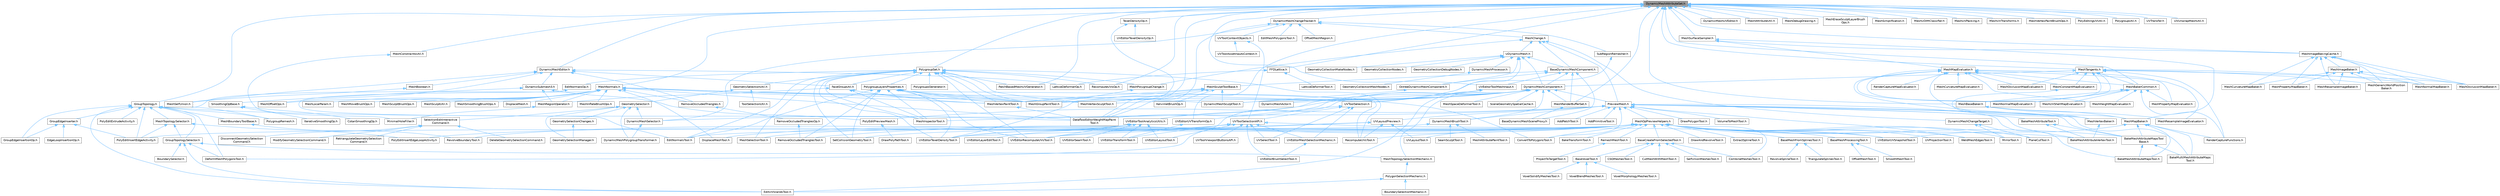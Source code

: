 digraph "DynamicMeshAttributeSet.h"
{
 // INTERACTIVE_SVG=YES
 // LATEX_PDF_SIZE
  bgcolor="transparent";
  edge [fontname=Helvetica,fontsize=10,labelfontname=Helvetica,labelfontsize=10];
  node [fontname=Helvetica,fontsize=10,shape=box,height=0.2,width=0.4];
  Node1 [id="Node000001",label="DynamicMeshAttributeSet.h",height=0.2,width=0.4,color="gray40", fillcolor="grey60", style="filled", fontcolor="black",tooltip=" "];
  Node1 -> Node2 [id="edge1_Node000001_Node000002",dir="back",color="steelblue1",style="solid",tooltip=" "];
  Node2 [id="Node000002",label="DataflowEditorWeightMapPaint\lTool.h",height=0.2,width=0.4,color="grey40", fillcolor="white", style="filled",URL="$db/d46/DataflowEditorWeightMapPaintTool_8h.html",tooltip=" "];
  Node1 -> Node3 [id="edge2_Node000001_Node000003",dir="back",color="steelblue1",style="solid",tooltip=" "];
  Node3 [id="Node000003",label="DynamicMeshChangeTracker.h",height=0.2,width=0.4,color="grey40", fillcolor="white", style="filled",URL="$dd/df0/DynamicMeshChangeTracker_8h.html",tooltip=" "];
  Node3 -> Node2 [id="edge3_Node000003_Node000002",dir="back",color="steelblue1",style="solid",tooltip=" "];
  Node3 -> Node4 [id="edge4_Node000003_Node000004",dir="back",color="steelblue1",style="solid",tooltip=" "];
  Node4 [id="Node000004",label="DynamicMeshSelector.h",height=0.2,width=0.4,color="grey40", fillcolor="white", style="filled",URL="$dc/d01/DynamicMeshSelector_8h.html",tooltip=" "];
  Node4 -> Node5 [id="edge5_Node000004_Node000005",dir="back",color="steelblue1",style="solid",tooltip=" "];
  Node5 [id="Node000005",label="DynamicMeshPolygroupTransformer.h",height=0.2,width=0.4,color="grey40", fillcolor="white", style="filled",URL="$dc/db2/DynamicMeshPolygroupTransformer_8h.html",tooltip=" "];
  Node3 -> Node6 [id="edge6_Node000003_Node000006",dir="back",color="steelblue1",style="solid",tooltip=" "];
  Node6 [id="Node000006",label="EditMeshPolygonsTool.h",height=0.2,width=0.4,color="grey40", fillcolor="white", style="filled",URL="$d5/d72/EditMeshPolygonsTool_8h.html",tooltip=" "];
  Node3 -> Node7 [id="edge7_Node000003_Node000007",dir="back",color="steelblue1",style="solid",tooltip=" "];
  Node7 [id="Node000007",label="MeshChange.h",height=0.2,width=0.4,color="grey40", fillcolor="white", style="filled",URL="$de/d27/MeshChange_8h.html",tooltip=" "];
  Node7 -> Node8 [id="edge8_Node000007_Node000008",dir="back",color="steelblue1",style="solid",tooltip=" "];
  Node8 [id="Node000008",label="BaseDynamicMeshComponent.h",height=0.2,width=0.4,color="grey40", fillcolor="white", style="filled",URL="$d3/df4/BaseDynamicMeshComponent_8h.html",tooltip=" "];
  Node8 -> Node9 [id="edge9_Node000008_Node000009",dir="back",color="steelblue1",style="solid",tooltip=" "];
  Node9 [id="Node000009",label="BaseDynamicMeshSceneProxy.h",height=0.2,width=0.4,color="grey40", fillcolor="white", style="filled",URL="$d2/dee/BaseDynamicMeshSceneProxy_8h.html",tooltip=" "];
  Node8 -> Node10 [id="edge10_Node000008_Node000010",dir="back",color="steelblue1",style="solid",tooltip=" "];
  Node10 [id="Node000010",label="DynamicMeshComponent.h",height=0.2,width=0.4,color="grey40", fillcolor="white", style="filled",URL="$d8/d66/DynamicMeshComponent_8h.html",tooltip=" "];
  Node10 -> Node2 [id="edge11_Node000010_Node000002",dir="back",color="steelblue1",style="solid",tooltip=" "];
  Node10 -> Node11 [id="edge12_Node000010_Node000011",dir="back",color="steelblue1",style="solid",tooltip=" "];
  Node11 [id="Node000011",label="DeformMeshPolygonsTool.h",height=0.2,width=0.4,color="grey40", fillcolor="white", style="filled",URL="$db/d72/DeformMeshPolygonsTool_8h.html",tooltip=" "];
  Node10 -> Node12 [id="edge13_Node000010_Node000012",dir="back",color="steelblue1",style="solid",tooltip=" "];
  Node12 [id="Node000012",label="DynamicMeshActor.h",height=0.2,width=0.4,color="grey40", fillcolor="white", style="filled",URL="$d1/d71/DynamicMeshActor_8h.html",tooltip=" "];
  Node10 -> Node13 [id="edge14_Node000010_Node000013",dir="back",color="steelblue1",style="solid",tooltip=" "];
  Node13 [id="Node000013",label="DynamicMeshBrushTool.h",height=0.2,width=0.4,color="grey40", fillcolor="white", style="filled",URL="$da/d04/DynamicMeshBrushTool_8h.html",tooltip=" "];
  Node13 -> Node14 [id="edge15_Node000013_Node000014",dir="back",color="steelblue1",style="solid",tooltip=" "];
  Node14 [id="Node000014",label="MeshAttributePaintTool.h",height=0.2,width=0.4,color="grey40", fillcolor="white", style="filled",URL="$d3/d29/MeshAttributePaintTool_8h.html",tooltip=" "];
  Node13 -> Node15 [id="edge16_Node000013_Node000015",dir="back",color="steelblue1",style="solid",tooltip=" "];
  Node15 [id="Node000015",label="MeshSelectionTool.h",height=0.2,width=0.4,color="grey40", fillcolor="white", style="filled",URL="$d8/d80/MeshSelectionTool_8h.html",tooltip=" "];
  Node13 -> Node16 [id="edge17_Node000013_Node000016",dir="back",color="steelblue1",style="solid",tooltip=" "];
  Node16 [id="Node000016",label="SeamSculptTool.h",height=0.2,width=0.4,color="grey40", fillcolor="white", style="filled",URL="$d1/d31/SeamSculptTool_8h.html",tooltip=" "];
  Node10 -> Node4 [id="edge18_Node000010_Node000004",dir="back",color="steelblue1",style="solid",tooltip=" "];
  Node10 -> Node17 [id="edge19_Node000010_Node000017",dir="back",color="steelblue1",style="solid",tooltip=" "];
  Node17 [id="Node000017",label="EditUVIslandsTool.h",height=0.2,width=0.4,color="grey40", fillcolor="white", style="filled",URL="$d0/de4/EditUVIslandsTool_8h.html",tooltip=" "];
  Node10 -> Node18 [id="edge20_Node000010_Node000018",dir="back",color="steelblue1",style="solid",tooltip=" "];
  Node18 [id="Node000018",label="MeshGroupPaintTool.h",height=0.2,width=0.4,color="grey40", fillcolor="white", style="filled",URL="$dd/d04/MeshGroupPaintTool_8h.html",tooltip=" "];
  Node10 -> Node19 [id="edge21_Node000010_Node000019",dir="back",color="steelblue1",style="solid",tooltip=" "];
  Node19 [id="Node000019",label="MeshRenderBufferSet.h",height=0.2,width=0.4,color="grey40", fillcolor="white", style="filled",URL="$de/dc2/MeshRenderBufferSet_8h.html",tooltip=" "];
  Node19 -> Node9 [id="edge22_Node000019_Node000009",dir="back",color="steelblue1",style="solid",tooltip=" "];
  Node10 -> Node20 [id="edge23_Node000010_Node000020",dir="back",color="steelblue1",style="solid",tooltip=" "];
  Node20 [id="Node000020",label="MeshSpaceDeformerTool.h",height=0.2,width=0.4,color="grey40", fillcolor="white", style="filled",URL="$d7/dc8/MeshSpaceDeformerTool_8h.html",tooltip=" "];
  Node10 -> Node21 [id="edge24_Node000010_Node000021",dir="back",color="steelblue1",style="solid",tooltip=" "];
  Node21 [id="Node000021",label="MeshTopologySelectionMechanic.h",height=0.2,width=0.4,color="grey40", fillcolor="white", style="filled",URL="$d5/d15/MeshTopologySelectionMechanic_8h.html",tooltip=" "];
  Node21 -> Node22 [id="edge25_Node000021_Node000022",dir="back",color="steelblue1",style="solid",tooltip=" "];
  Node22 [id="Node000022",label="PolygonSelectionMechanic.h",height=0.2,width=0.4,color="grey40", fillcolor="white", style="filled",URL="$da/dff/PolygonSelectionMechanic_8h.html",tooltip=" "];
  Node22 -> Node23 [id="edge26_Node000022_Node000023",dir="back",color="steelblue1",style="solid",tooltip=" "];
  Node23 [id="Node000023",label="BoundarySelectionMechanic.h",height=0.2,width=0.4,color="grey40", fillcolor="white", style="filled",URL="$d8/dd6/BoundarySelectionMechanic_8h.html",tooltip=" "];
  Node22 -> Node17 [id="edge27_Node000022_Node000017",dir="back",color="steelblue1",style="solid",tooltip=" "];
  Node10 -> Node24 [id="edge28_Node000010_Node000024",dir="back",color="steelblue1",style="solid",tooltip=" "];
  Node24 [id="Node000024",label="MeshVertexPaintTool.h",height=0.2,width=0.4,color="grey40", fillcolor="white", style="filled",URL="$db/d74/MeshVertexPaintTool_8h.html",tooltip=" "];
  Node24 -> Node2 [id="edge29_Node000024_Node000002",dir="back",color="steelblue1",style="solid",tooltip=" "];
  Node10 -> Node25 [id="edge30_Node000010_Node000025",dir="back",color="steelblue1",style="solid",tooltip=" "];
  Node25 [id="Node000025",label="MeshVertexSculptTool.h",height=0.2,width=0.4,color="grey40", fillcolor="white", style="filled",URL="$dc/da6/MeshVertexSculptTool_8h.html",tooltip=" "];
  Node10 -> Node26 [id="edge31_Node000010_Node000026",dir="back",color="steelblue1",style="solid",tooltip=" "];
  Node26 [id="Node000026",label="PreviewMesh.h",height=0.2,width=0.4,color="grey40", fillcolor="white", style="filled",URL="$d6/d30/PreviewMesh_8h.html",tooltip=" "];
  Node26 -> Node27 [id="edge32_Node000026_Node000027",dir="back",color="steelblue1",style="solid",tooltip=" "];
  Node27 [id="Node000027",label="AddPatchTool.h",height=0.2,width=0.4,color="grey40", fillcolor="white", style="filled",URL="$d5/deb/AddPatchTool_8h.html",tooltip=" "];
  Node26 -> Node28 [id="edge33_Node000026_Node000028",dir="back",color="steelblue1",style="solid",tooltip=" "];
  Node28 [id="Node000028",label="AddPrimitiveTool.h",height=0.2,width=0.4,color="grey40", fillcolor="white", style="filled",URL="$d5/dbf/AddPrimitiveTool_8h.html",tooltip=" "];
  Node26 -> Node29 [id="edge34_Node000026_Node000029",dir="back",color="steelblue1",style="solid",tooltip=" "];
  Node29 [id="Node000029",label="BakeMeshAttributeMapsTool.h",height=0.2,width=0.4,color="grey40", fillcolor="white", style="filled",URL="$d8/d14/BakeMeshAttributeMapsTool_8h.html",tooltip=" "];
  Node26 -> Node30 [id="edge35_Node000026_Node000030",dir="back",color="steelblue1",style="solid",tooltip=" "];
  Node30 [id="Node000030",label="BakeMeshAttributeMapsTool\lBase.h",height=0.2,width=0.4,color="grey40", fillcolor="white", style="filled",URL="$dc/d68/BakeMeshAttributeMapsToolBase_8h.html",tooltip=" "];
  Node30 -> Node29 [id="edge36_Node000030_Node000029",dir="back",color="steelblue1",style="solid",tooltip=" "];
  Node30 -> Node31 [id="edge37_Node000030_Node000031",dir="back",color="steelblue1",style="solid",tooltip=" "];
  Node31 [id="Node000031",label="BakeMultiMeshAttributeMaps\lTool.h",height=0.2,width=0.4,color="grey40", fillcolor="white", style="filled",URL="$d7/d65/BakeMultiMeshAttributeMapsTool_8h.html",tooltip=" "];
  Node26 -> Node32 [id="edge38_Node000026_Node000032",dir="back",color="steelblue1",style="solid",tooltip=" "];
  Node32 [id="Node000032",label="BakeMeshAttributeTool.h",height=0.2,width=0.4,color="grey40", fillcolor="white", style="filled",URL="$d0/d82/BakeMeshAttributeTool_8h.html",tooltip=" "];
  Node32 -> Node30 [id="edge39_Node000032_Node000030",dir="back",color="steelblue1",style="solid",tooltip=" "];
  Node32 -> Node33 [id="edge40_Node000032_Node000033",dir="back",color="steelblue1",style="solid",tooltip=" "];
  Node33 [id="Node000033",label="BakeMeshAttributeVertexTool.h",height=0.2,width=0.4,color="grey40", fillcolor="white", style="filled",URL="$d6/d76/BakeMeshAttributeVertexTool_8h.html",tooltip=" "];
  Node26 -> Node33 [id="edge41_Node000026_Node000033",dir="back",color="steelblue1",style="solid",tooltip=" "];
  Node26 -> Node31 [id="edge42_Node000026_Node000031",dir="back",color="steelblue1",style="solid",tooltip=" "];
  Node26 -> Node34 [id="edge43_Node000026_Node000034",dir="back",color="steelblue1",style="solid",tooltip=" "];
  Node34 [id="Node000034",label="ConvertToPolygonsTool.h",height=0.2,width=0.4,color="grey40", fillcolor="white", style="filled",URL="$d7/d5a/ConvertToPolygonsTool_8h.html",tooltip=" "];
  Node26 -> Node35 [id="edge44_Node000026_Node000035",dir="back",color="steelblue1",style="solid",tooltip=" "];
  Node35 [id="Node000035",label="DrawPolygonTool.h",height=0.2,width=0.4,color="grey40", fillcolor="white", style="filled",URL="$d0/d15/DrawPolygonTool_8h.html",tooltip=" "];
  Node26 -> Node13 [id="edge45_Node000026_Node000013",dir="back",color="steelblue1",style="solid",tooltip=" "];
  Node26 -> Node36 [id="edge46_Node000026_Node000036",dir="back",color="steelblue1",style="solid",tooltip=" "];
  Node36 [id="Node000036",label="MeshInspectorTool.h",height=0.2,width=0.4,color="grey40", fillcolor="white", style="filled",URL="$de/da1/MeshInspectorTool_8h.html",tooltip=" "];
  Node26 -> Node37 [id="edge47_Node000026_Node000037",dir="back",color="steelblue1",style="solid",tooltip=" "];
  Node37 [id="Node000037",label="MeshOpPreviewHelpers.h",height=0.2,width=0.4,color="grey40", fillcolor="white", style="filled",URL="$de/d33/MeshOpPreviewHelpers_8h.html",tooltip=" "];
  Node37 -> Node30 [id="edge48_Node000037_Node000030",dir="back",color="steelblue1",style="solid",tooltip=" "];
  Node37 -> Node33 [id="edge49_Node000037_Node000033",dir="back",color="steelblue1",style="solid",tooltip=" "];
  Node37 -> Node38 [id="edge50_Node000037_Node000038",dir="back",color="steelblue1",style="solid",tooltip=" "];
  Node38 [id="Node000038",label="BakeTransformTool.h",height=0.2,width=0.4,color="grey40", fillcolor="white", style="filled",URL="$dc/d39/BakeTransformTool_8h.html",tooltip=" "];
  Node37 -> Node39 [id="edge51_Node000037_Node000039",dir="back",color="steelblue1",style="solid",tooltip=" "];
  Node39 [id="Node000039",label="BaseCreateFromSelectedTool.h",height=0.2,width=0.4,color="grey40", fillcolor="white", style="filled",URL="$de/dc7/BaseCreateFromSelectedTool_8h.html",tooltip=" "];
  Node39 -> Node40 [id="edge52_Node000039_Node000040",dir="back",color="steelblue1",style="solid",tooltip=" "];
  Node40 [id="Node000040",label="BaseVoxelTool.h",height=0.2,width=0.4,color="grey40", fillcolor="white", style="filled",URL="$db/d63/BaseVoxelTool_8h.html",tooltip=" "];
  Node40 -> Node41 [id="edge53_Node000040_Node000041",dir="back",color="steelblue1",style="solid",tooltip=" "];
  Node41 [id="Node000041",label="VoxelBlendMeshesTool.h",height=0.2,width=0.4,color="grey40", fillcolor="white", style="filled",URL="$da/d0e/VoxelBlendMeshesTool_8h.html",tooltip=" "];
  Node40 -> Node42 [id="edge54_Node000040_Node000042",dir="back",color="steelblue1",style="solid",tooltip=" "];
  Node42 [id="Node000042",label="VoxelMorphologyMeshesTool.h",height=0.2,width=0.4,color="grey40", fillcolor="white", style="filled",URL="$dc/d30/VoxelMorphologyMeshesTool_8h.html",tooltip=" "];
  Node40 -> Node43 [id="edge55_Node000040_Node000043",dir="back",color="steelblue1",style="solid",tooltip=" "];
  Node43 [id="Node000043",label="VoxelSolidifyMeshesTool.h",height=0.2,width=0.4,color="grey40", fillcolor="white", style="filled",URL="$de/da2/VoxelSolidifyMeshesTool_8h.html",tooltip=" "];
  Node39 -> Node44 [id="edge56_Node000039_Node000044",dir="back",color="steelblue1",style="solid",tooltip=" "];
  Node44 [id="Node000044",label="CSGMeshesTool.h",height=0.2,width=0.4,color="grey40", fillcolor="white", style="filled",URL="$db/dd1/CSGMeshesTool_8h.html",tooltip=" "];
  Node39 -> Node45 [id="edge57_Node000039_Node000045",dir="back",color="steelblue1",style="solid",tooltip=" "];
  Node45 [id="Node000045",label="CombineMeshesTool.h",height=0.2,width=0.4,color="grey40", fillcolor="white", style="filled",URL="$dd/da3/CombineMeshesTool_8h.html",tooltip=" "];
  Node39 -> Node46 [id="edge58_Node000039_Node000046",dir="back",color="steelblue1",style="solid",tooltip=" "];
  Node46 [id="Node000046",label="CutMeshWithMeshTool.h",height=0.2,width=0.4,color="grey40", fillcolor="white", style="filled",URL="$d2/d2c/CutMeshWithMeshTool_8h.html",tooltip=" "];
  Node39 -> Node47 [id="edge59_Node000039_Node000047",dir="back",color="steelblue1",style="solid",tooltip=" "];
  Node47 [id="Node000047",label="SelfUnionMeshesTool.h",height=0.2,width=0.4,color="grey40", fillcolor="white", style="filled",URL="$dc/dad/SelfUnionMeshesTool_8h.html",tooltip=" "];
  Node37 -> Node48 [id="edge60_Node000037_Node000048",dir="back",color="steelblue1",style="solid",tooltip=" "];
  Node48 [id="Node000048",label="BaseMeshFromSplinesTool.h",height=0.2,width=0.4,color="grey40", fillcolor="white", style="filled",URL="$da/d31/BaseMeshFromSplinesTool_8h.html",tooltip=" "];
  Node48 -> Node49 [id="edge61_Node000048_Node000049",dir="back",color="steelblue1",style="solid",tooltip=" "];
  Node49 [id="Node000049",label="RevolveSplineTool.h",height=0.2,width=0.4,color="grey40", fillcolor="white", style="filled",URL="$d3/d36/RevolveSplineTool_8h.html",tooltip=" "];
  Node48 -> Node50 [id="edge62_Node000048_Node000050",dir="back",color="steelblue1",style="solid",tooltip=" "];
  Node50 [id="Node000050",label="TriangulateSplinesTool.h",height=0.2,width=0.4,color="grey40", fillcolor="white", style="filled",URL="$d9/de6/TriangulateSplinesTool_8h.html",tooltip=" "];
  Node37 -> Node51 [id="edge63_Node000037_Node000051",dir="back",color="steelblue1",style="solid",tooltip=" "];
  Node51 [id="Node000051",label="BaseMeshProcessingTool.h",height=0.2,width=0.4,color="grey40", fillcolor="white", style="filled",URL="$d4/d77/BaseMeshProcessingTool_8h.html",tooltip=" "];
  Node51 -> Node52 [id="edge64_Node000051_Node000052",dir="back",color="steelblue1",style="solid",tooltip=" "];
  Node52 [id="Node000052",label="OffsetMeshTool.h",height=0.2,width=0.4,color="grey40", fillcolor="white", style="filled",URL="$da/d01/OffsetMeshTool_8h.html",tooltip=" "];
  Node51 -> Node53 [id="edge65_Node000051_Node000053",dir="back",color="steelblue1",style="solid",tooltip=" "];
  Node53 [id="Node000053",label="SmoothMeshTool.h",height=0.2,width=0.4,color="grey40", fillcolor="white", style="filled",URL="$da/da9/SmoothMeshTool_8h.html",tooltip=" "];
  Node37 -> Node45 [id="edge66_Node000037_Node000045",dir="back",color="steelblue1",style="solid",tooltip=" "];
  Node37 -> Node34 [id="edge67_Node000037_Node000034",dir="back",color="steelblue1",style="solid",tooltip=" "];
  Node37 -> Node54 [id="edge68_Node000037_Node000054",dir="back",color="steelblue1",style="solid",tooltip=" "];
  Node54 [id="Node000054",label="DisplaceMeshTool.h",height=0.2,width=0.4,color="grey40", fillcolor="white", style="filled",URL="$da/d28/DisplaceMeshTool_8h.html",tooltip=" "];
  Node37 -> Node55 [id="edge69_Node000037_Node000055",dir="back",color="steelblue1",style="solid",tooltip=" "];
  Node55 [id="Node000055",label="DrawAndRevolveTool.h",height=0.2,width=0.4,color="grey40", fillcolor="white", style="filled",URL="$d8/d06/DrawAndRevolveTool_8h.html",tooltip=" "];
  Node37 -> Node56 [id="edge70_Node000037_Node000056",dir="back",color="steelblue1",style="solid",tooltip=" "];
  Node56 [id="Node000056",label="EditNormalsTool.h",height=0.2,width=0.4,color="grey40", fillcolor="white", style="filled",URL="$de/d53/EditNormalsTool_8h.html",tooltip=" "];
  Node37 -> Node57 [id="edge71_Node000037_Node000057",dir="back",color="steelblue1",style="solid",tooltip=" "];
  Node57 [id="Node000057",label="ExtractSplineTool.h",height=0.2,width=0.4,color="grey40", fillcolor="white", style="filled",URL="$d3/d4d/ExtractSplineTool_8h.html",tooltip=" "];
  Node37 -> Node58 [id="edge72_Node000037_Node000058",dir="back",color="steelblue1",style="solid",tooltip=" "];
  Node58 [id="Node000058",label="MirrorTool.h",height=0.2,width=0.4,color="grey40", fillcolor="white", style="filled",URL="$d3/dc9/MirrorTool_8h.html",tooltip=" "];
  Node37 -> Node59 [id="edge73_Node000037_Node000059",dir="back",color="steelblue1",style="solid",tooltip=" "];
  Node59 [id="Node000059",label="PlaneCutTool.h",height=0.2,width=0.4,color="grey40", fillcolor="white", style="filled",URL="$dd/def/PlaneCutTool_8h.html",tooltip=" "];
  Node37 -> Node60 [id="edge74_Node000037_Node000060",dir="back",color="steelblue1",style="solid",tooltip=" "];
  Node60 [id="Node000060",label="PolyEditInsertEdgeActivity.h",height=0.2,width=0.4,color="grey40", fillcolor="white", style="filled",URL="$d1/d26/PolyEditInsertEdgeActivity_8h.html",tooltip=" "];
  Node37 -> Node61 [id="edge75_Node000037_Node000061",dir="back",color="steelblue1",style="solid",tooltip=" "];
  Node61 [id="Node000061",label="PolyEditInsertEdgeLoopActivity.h",height=0.2,width=0.4,color="grey40", fillcolor="white", style="filled",URL="$d5/d37/PolyEditInsertEdgeLoopActivity_8h.html",tooltip=" "];
  Node37 -> Node62 [id="edge76_Node000037_Node000062",dir="back",color="steelblue1",style="solid",tooltip=" "];
  Node62 [id="Node000062",label="RecomputeUVsTool.h",height=0.2,width=0.4,color="grey40", fillcolor="white", style="filled",URL="$d0/d92/RecomputeUVsTool_8h.html",tooltip=" "];
  Node37 -> Node63 [id="edge77_Node000037_Node000063",dir="back",color="steelblue1",style="solid",tooltip=" "];
  Node63 [id="Node000063",label="RemeshMeshTool.h",height=0.2,width=0.4,color="grey40", fillcolor="white", style="filled",URL="$dc/dd6/RemeshMeshTool_8h.html",tooltip=" "];
  Node63 -> Node64 [id="edge78_Node000063_Node000064",dir="back",color="steelblue1",style="solid",tooltip=" "];
  Node64 [id="Node000064",label="ProjectToTargetTool.h",height=0.2,width=0.4,color="grey40", fillcolor="white", style="filled",URL="$d3/daa/ProjectToTargetTool_8h.html",tooltip=" "];
  Node37 -> Node65 [id="edge79_Node000037_Node000065",dir="back",color="steelblue1",style="solid",tooltip=" "];
  Node65 [id="Node000065",label="RemoveOccludedTrianglesTool.h",height=0.2,width=0.4,color="grey40", fillcolor="white", style="filled",URL="$d9/da1/RemoveOccludedTrianglesTool_8h.html",tooltip=" "];
  Node37 -> Node66 [id="edge80_Node000037_Node000066",dir="back",color="steelblue1",style="solid",tooltip=" "];
  Node66 [id="Node000066",label="RevolveBoundaryTool.h",height=0.2,width=0.4,color="grey40", fillcolor="white", style="filled",URL="$da/dce/RevolveBoundaryTool_8h.html",tooltip=" "];
  Node37 -> Node67 [id="edge81_Node000037_Node000067",dir="back",color="steelblue1",style="solid",tooltip=" "];
  Node67 [id="Node000067",label="SetCollisionGeometryTool.h",height=0.2,width=0.4,color="grey40", fillcolor="white", style="filled",URL="$d0/de6/SetCollisionGeometryTool_8h.html",tooltip=" "];
  Node37 -> Node68 [id="edge82_Node000037_Node000068",dir="back",color="steelblue1",style="solid",tooltip=" "];
  Node68 [id="Node000068",label="UVEditorUVSnapshotTool.h",height=0.2,width=0.4,color="grey40", fillcolor="white", style="filled",URL="$d4/dd6/UVEditorUVSnapshotTool_8h.html",tooltip=" "];
  Node37 -> Node69 [id="edge83_Node000037_Node000069",dir="back",color="steelblue1",style="solid",tooltip=" "];
  Node69 [id="Node000069",label="UVLayoutTool.h",height=0.2,width=0.4,color="grey40", fillcolor="white", style="filled",URL="$d6/d89/UVLayoutTool_8h.html",tooltip=" "];
  Node37 -> Node70 [id="edge84_Node000037_Node000070",dir="back",color="steelblue1",style="solid",tooltip=" "];
  Node70 [id="Node000070",label="UVProjectionTool.h",height=0.2,width=0.4,color="grey40", fillcolor="white", style="filled",URL="$d5/d4f/UVProjectionTool_8h.html",tooltip=" "];
  Node37 -> Node71 [id="edge85_Node000037_Node000071",dir="back",color="steelblue1",style="solid",tooltip=" "];
  Node71 [id="Node000071",label="WeldMeshEdgesTool.h",height=0.2,width=0.4,color="grey40", fillcolor="white", style="filled",URL="$d5/d6e/WeldMeshEdgesTool_8h.html",tooltip=" "];
  Node26 -> Node72 [id="edge86_Node000026_Node000072",dir="back",color="steelblue1",style="solid",tooltip=" "];
  Node72 [id="Node000072",label="PolyEditPreviewMesh.h",height=0.2,width=0.4,color="grey40", fillcolor="white", style="filled",URL="$d2/de8/PolyEditPreviewMesh_8h.html",tooltip=" "];
  Node72 -> Node73 [id="edge87_Node000072_Node000073",dir="back",color="steelblue1",style="solid",tooltip=" "];
  Node73 [id="Node000073",label="DrawPolyPathTool.h",height=0.2,width=0.4,color="grey40", fillcolor="white", style="filled",URL="$dc/d3e/DrawPolyPathTool_8h.html",tooltip=" "];
  Node26 -> Node74 [id="edge88_Node000026_Node000074",dir="back",color="steelblue1",style="solid",tooltip=" "];
  Node74 [id="Node000074",label="UVLayoutPreview.h",height=0.2,width=0.4,color="grey40", fillcolor="white", style="filled",URL="$dd/d16/UVLayoutPreview_8h.html",tooltip=" "];
  Node74 -> Node62 [id="edge89_Node000074_Node000062",dir="back",color="steelblue1",style="solid",tooltip=" "];
  Node74 -> Node75 [id="edge90_Node000074_Node000075",dir="back",color="steelblue1",style="solid",tooltip=" "];
  Node75 [id="Node000075",label="UVEditorRecomputeUVsTool.h",height=0.2,width=0.4,color="grey40", fillcolor="white", style="filled",URL="$d2/db8/UVEditorRecomputeUVsTool_8h.html",tooltip=" "];
  Node74 -> Node76 [id="edge91_Node000074_Node000076",dir="back",color="steelblue1",style="solid",tooltip=" "];
  Node76 [id="Node000076",label="UVEditorTexelDensityTool.h",height=0.2,width=0.4,color="grey40", fillcolor="white", style="filled",URL="$d0/d8b/UVEditorTexelDensityTool_8h.html",tooltip=" "];
  Node74 -> Node69 [id="edge92_Node000074_Node000069",dir="back",color="steelblue1",style="solid",tooltip=" "];
  Node26 -> Node77 [id="edge93_Node000026_Node000077",dir="back",color="steelblue1",style="solid",tooltip=" "];
  Node77 [id="Node000077",label="VolumeToMeshTool.h",height=0.2,width=0.4,color="grey40", fillcolor="white", style="filled",URL="$de/d64/VolumeToMeshTool_8h.html",tooltip=" "];
  Node26 -> Node71 [id="edge94_Node000026_Node000071",dir="back",color="steelblue1",style="solid",tooltip=" "];
  Node10 -> Node78 [id="edge95_Node000010_Node000078",dir="back",color="steelblue1",style="solid",tooltip=" "];
  Node78 [id="Node000078",label="SceneGeometrySpatialCache.h",height=0.2,width=0.4,color="grey40", fillcolor="white", style="filled",URL="$d6/d6f/SceneGeometrySpatialCache_8h.html",tooltip=" "];
  Node8 -> Node19 [id="edge96_Node000008_Node000019",dir="back",color="steelblue1",style="solid",tooltip=" "];
  Node8 -> Node79 [id="edge97_Node000008_Node000079",dir="back",color="steelblue1",style="solid",tooltip=" "];
  Node79 [id="Node000079",label="MeshSculptToolBase.h",height=0.2,width=0.4,color="grey40", fillcolor="white", style="filled",URL="$d8/d2a/MeshSculptToolBase_8h.html",tooltip=" "];
  Node79 -> Node2 [id="edge98_Node000079_Node000002",dir="back",color="steelblue1",style="solid",tooltip=" "];
  Node79 -> Node80 [id="edge99_Node000079_Node000080",dir="back",color="steelblue1",style="solid",tooltip=" "];
  Node80 [id="Node000080",label="DynamicMeshSculptTool.h",height=0.2,width=0.4,color="grey40", fillcolor="white", style="filled",URL="$d6/d16/DynamicMeshSculptTool_8h.html",tooltip=" "];
  Node79 -> Node81 [id="edge100_Node000079_Node000081",dir="back",color="steelblue1",style="solid",tooltip=" "];
  Node81 [id="Node000081",label="KelvinletBrushOp.h",height=0.2,width=0.4,color="grey40", fillcolor="white", style="filled",URL="$d9/d5c/KelvinletBrushOp_8h.html",tooltip=" "];
  Node79 -> Node18 [id="edge101_Node000079_Node000018",dir="back",color="steelblue1",style="solid",tooltip=" "];
  Node79 -> Node24 [id="edge102_Node000079_Node000024",dir="back",color="steelblue1",style="solid",tooltip=" "];
  Node79 -> Node25 [id="edge103_Node000079_Node000025",dir="back",color="steelblue1",style="solid",tooltip=" "];
  Node8 -> Node82 [id="edge104_Node000008_Node000082",dir="back",color="steelblue1",style="solid",tooltip=" "];
  Node82 [id="Node000082",label="OctreeDynamicMeshComponent.h",height=0.2,width=0.4,color="grey40", fillcolor="white", style="filled",URL="$d9/d19/OctreeDynamicMeshComponent_8h.html",tooltip=" "];
  Node82 -> Node80 [id="edge105_Node000082_Node000080",dir="back",color="steelblue1",style="solid",tooltip=" "];
  Node8 -> Node83 [id="edge106_Node000008_Node000083",dir="back",color="steelblue1",style="solid",tooltip=" "];
  Node83 [id="Node000083",label="UVEditorToolMeshInput.h",height=0.2,width=0.4,color="grey40", fillcolor="white", style="filled",URL="$d2/de6/UVEditorToolMeshInput_8h.html",tooltip=" "];
  Node83 -> Node84 [id="edge107_Node000083_Node000084",dir="back",color="steelblue1",style="solid",tooltip=" "];
  Node84 [id="Node000084",label="UVEditorToolAnalyticsUtils.h",height=0.2,width=0.4,color="grey40", fillcolor="white", style="filled",URL="$db/d2e/UVEditorToolAnalyticsUtils_8h.html",tooltip=" "];
  Node84 -> Node85 [id="edge108_Node000084_Node000085",dir="back",color="steelblue1",style="solid",tooltip=" "];
  Node85 [id="Node000085",label="UVEditorLayerEditTool.h",height=0.2,width=0.4,color="grey40", fillcolor="white", style="filled",URL="$d0/df1/UVEditorLayerEditTool_8h.html",tooltip=" "];
  Node84 -> Node86 [id="edge109_Node000084_Node000086",dir="back",color="steelblue1",style="solid",tooltip=" "];
  Node86 [id="Node000086",label="UVEditorLayoutTool.h",height=0.2,width=0.4,color="grey40", fillcolor="white", style="filled",URL="$d5/dd1/UVEditorLayoutTool_8h.html",tooltip=" "];
  Node84 -> Node75 [id="edge110_Node000084_Node000075",dir="back",color="steelblue1",style="solid",tooltip=" "];
  Node84 -> Node87 [id="edge111_Node000084_Node000087",dir="back",color="steelblue1",style="solid",tooltip=" "];
  Node87 [id="Node000087",label="UVEditorSeamTool.h",height=0.2,width=0.4,color="grey40", fillcolor="white", style="filled",URL="$d1/dab/UVEditorSeamTool_8h.html",tooltip=" "];
  Node84 -> Node76 [id="edge112_Node000084_Node000076",dir="back",color="steelblue1",style="solid",tooltip=" "];
  Node84 -> Node88 [id="edge113_Node000084_Node000088",dir="back",color="steelblue1",style="solid",tooltip=" "];
  Node88 [id="Node000088",label="UVEditorTransformTool.h",height=0.2,width=0.4,color="grey40", fillcolor="white", style="filled",URL="$dc/db2/UVEditorTransformTool_8h.html",tooltip=" "];
  Node83 -> Node89 [id="edge114_Node000083_Node000089",dir="back",color="steelblue1",style="solid",tooltip=" "];
  Node89 [id="Node000089",label="UVToolSelection.h",height=0.2,width=0.4,color="grey40", fillcolor="white", style="filled",URL="$dc/db4/UVToolSelection_8h.html",tooltip=" "];
  Node89 -> Node90 [id="edge115_Node000089_Node000090",dir="back",color="steelblue1",style="solid",tooltip=" "];
  Node90 [id="Node000090",label="UVEditorMeshSelectionMechanic.h",height=0.2,width=0.4,color="grey40", fillcolor="white", style="filled",URL="$d2/d73/UVEditorMeshSelectionMechanic_8h.html",tooltip=" "];
  Node90 -> Node91 [id="edge116_Node000090_Node000091",dir="back",color="steelblue1",style="solid",tooltip=" "];
  Node91 [id="Node000091",label="UVEditorBrushSelectTool.h",height=0.2,width=0.4,color="grey40", fillcolor="white", style="filled",URL="$dd/d97/UVEditorBrushSelectTool_8h.html",tooltip=" "];
  Node89 -> Node92 [id="edge117_Node000089_Node000092",dir="back",color="steelblue1",style="solid",tooltip=" "];
  Node92 [id="Node000092",label="UVEditorUVTransformOp.h",height=0.2,width=0.4,color="grey40", fillcolor="white", style="filled",URL="$d9/df2/UVEditorUVTransformOp_8h.html",tooltip=" "];
  Node92 -> Node88 [id="edge118_Node000092_Node000088",dir="back",color="steelblue1",style="solid",tooltip=" "];
  Node89 -> Node93 [id="edge119_Node000089_Node000093",dir="back",color="steelblue1",style="solid",tooltip=" "];
  Node93 [id="Node000093",label="UVSelectTool.h",height=0.2,width=0.4,color="grey40", fillcolor="white", style="filled",URL="$de/d40/UVSelectTool_8h.html",tooltip=" "];
  Node89 -> Node94 [id="edge120_Node000089_Node000094",dir="back",color="steelblue1",style="solid",tooltip=" "];
  Node94 [id="Node000094",label="UVToolSelectionAPI.h",height=0.2,width=0.4,color="grey40", fillcolor="white", style="filled",URL="$d0/d40/UVToolSelectionAPI_8h.html",tooltip=" "];
  Node94 -> Node91 [id="edge121_Node000094_Node000091",dir="back",color="steelblue1",style="solid",tooltip=" "];
  Node94 -> Node86 [id="edge122_Node000094_Node000086",dir="back",color="steelblue1",style="solid",tooltip=" "];
  Node94 -> Node90 [id="edge123_Node000094_Node000090",dir="back",color="steelblue1",style="solid",tooltip=" "];
  Node94 -> Node75 [id="edge124_Node000094_Node000075",dir="back",color="steelblue1",style="solid",tooltip=" "];
  Node94 -> Node76 [id="edge125_Node000094_Node000076",dir="back",color="steelblue1",style="solid",tooltip=" "];
  Node94 -> Node88 [id="edge126_Node000094_Node000088",dir="back",color="steelblue1",style="solid",tooltip=" "];
  Node94 -> Node68 [id="edge127_Node000094_Node000068",dir="back",color="steelblue1",style="solid",tooltip=" "];
  Node94 -> Node93 [id="edge128_Node000094_Node000093",dir="back",color="steelblue1",style="solid",tooltip=" "];
  Node94 -> Node95 [id="edge129_Node000094_Node000095",dir="back",color="steelblue1",style="solid",tooltip=" "];
  Node95 [id="Node000095",label="UVToolViewportButtonsAPI.h",height=0.2,width=0.4,color="grey40", fillcolor="white", style="filled",URL="$d0/d27/UVToolViewportButtonsAPI_8h.html",tooltip=" "];
  Node7 -> Node96 [id="edge130_Node000007_Node000096",dir="back",color="steelblue1",style="solid",tooltip=" "];
  Node96 [id="Node000096",label="DynamicMeshChangeTarget.h",height=0.2,width=0.4,color="grey40", fillcolor="white", style="filled",URL="$d9/d79/DynamicMeshChangeTarget_8h.html",tooltip=" "];
  Node96 -> Node58 [id="edge131_Node000096_Node000058",dir="back",color="steelblue1",style="solid",tooltip=" "];
  Node96 -> Node59 [id="edge132_Node000096_Node000059",dir="back",color="steelblue1",style="solid",tooltip=" "];
  Node7 -> Node97 [id="edge133_Node000007_Node000097",dir="back",color="steelblue1",style="solid",tooltip=" "];
  Node97 [id="Node000097",label="MeshPolygroupChange.h",height=0.2,width=0.4,color="grey40", fillcolor="white", style="filled",URL="$dc/dca/MeshPolygroupChange_8h.html",tooltip=" "];
  Node97 -> Node18 [id="edge134_Node000097_Node000018",dir="back",color="steelblue1",style="solid",tooltip=" "];
  Node7 -> Node26 [id="edge135_Node000007_Node000026",dir="back",color="steelblue1",style="solid",tooltip=" "];
  Node7 -> Node98 [id="edge136_Node000007_Node000098",dir="back",color="steelblue1",style="solid",tooltip=" "];
  Node98 [id="Node000098",label="UDynamicMesh.h",height=0.2,width=0.4,color="grey40", fillcolor="white", style="filled",URL="$d3/dcc/UDynamicMesh_8h.html",tooltip=" "];
  Node98 -> Node8 [id="edge137_Node000098_Node000008",dir="back",color="steelblue1",style="solid",tooltip=" "];
  Node98 -> Node12 [id="edge138_Node000098_Node000012",dir="back",color="steelblue1",style="solid",tooltip=" "];
  Node98 -> Node10 [id="edge139_Node000098_Node000010",dir="back",color="steelblue1",style="solid",tooltip=" "];
  Node98 -> Node99 [id="edge140_Node000098_Node000099",dir="back",color="steelblue1",style="solid",tooltip=" "];
  Node99 [id="Node000099",label="DynamicMeshProcessor.h",height=0.2,width=0.4,color="grey40", fillcolor="white", style="filled",URL="$d9/d26/DynamicMeshProcessor_8h.html",tooltip=" "];
  Node99 -> Node100 [id="edge141_Node000099_Node000100",dir="back",color="steelblue1",style="solid",tooltip=" "];
  Node100 [id="Node000100",label="GeometryCollectionMeshNodes.h",height=0.2,width=0.4,color="grey40", fillcolor="white", style="filled",URL="$d7/d46/GeometryCollectionMeshNodes_8h.html",tooltip=" "];
  Node98 -> Node101 [id="edge142_Node000098_Node000101",dir="back",color="steelblue1",style="solid",tooltip=" "];
  Node101 [id="Node000101",label="GeometryCollectionDebugNodes.h",height=0.2,width=0.4,color="grey40", fillcolor="white", style="filled",URL="$dd/d38/GeometryCollectionDebugNodes_8h.html",tooltip=" "];
  Node98 -> Node102 [id="edge143_Node000098_Node000102",dir="back",color="steelblue1",style="solid",tooltip=" "];
  Node102 [id="Node000102",label="GeometryCollectionMakeNodes.h",height=0.2,width=0.4,color="grey40", fillcolor="white", style="filled",URL="$d6/d20/GeometryCollectionMakeNodes_8h.html",tooltip=" "];
  Node98 -> Node103 [id="edge144_Node000098_Node000103",dir="back",color="steelblue1",style="solid",tooltip=" "];
  Node103 [id="Node000103",label="GeometryCollectionNodes.h",height=0.2,width=0.4,color="grey40", fillcolor="white", style="filled",URL="$d6/d73/GeometryCollectionNodes_8h.html",tooltip=" "];
  Node98 -> Node82 [id="edge145_Node000098_Node000082",dir="back",color="steelblue1",style="solid",tooltip=" "];
  Node3 -> Node104 [id="edge146_Node000003_Node000104",dir="back",color="steelblue1",style="solid",tooltip=" "];
  Node104 [id="Node000104",label="OffsetMeshRegion.h",height=0.2,width=0.4,color="grey40", fillcolor="white", style="filled",URL="$d5/d82/OffsetMeshRegion_8h.html",tooltip=" "];
  Node3 -> Node105 [id="edge147_Node000003_Node000105",dir="back",color="steelblue1",style="solid",tooltip=" "];
  Node105 [id="Node000105",label="SubRegionRemesher.h",height=0.2,width=0.4,color="grey40", fillcolor="white", style="filled",URL="$d9/d7c/SubRegionRemesher_8h.html",tooltip=" "];
  Node105 -> Node80 [id="edge148_Node000105_Node000080",dir="back",color="steelblue1",style="solid",tooltip=" "];
  Node3 -> Node106 [id="edge149_Node000003_Node000106",dir="back",color="steelblue1",style="solid",tooltip=" "];
  Node106 [id="Node000106",label="UVToolContextObjects.h",height=0.2,width=0.4,color="grey40", fillcolor="white", style="filled",URL="$d1/d13/UVToolContextObjects_8h.html",tooltip=" "];
  Node106 -> Node107 [id="edge150_Node000106_Node000107",dir="back",color="steelblue1",style="solid",tooltip=" "];
  Node107 [id="Node000107",label="UVToolAssetInputsContext.h",height=0.2,width=0.4,color="grey40", fillcolor="white", style="filled",URL="$de/d4b/UVToolAssetInputsContext_8h.html",tooltip=" "];
  Node106 -> Node94 [id="edge151_Node000106_Node000094",dir="back",color="steelblue1",style="solid",tooltip=" "];
  Node1 -> Node108 [id="edge152_Node000001_Node000108",dir="back",color="steelblue1",style="solid",tooltip=" "];
  Node108 [id="Node000108",label="DynamicMeshEditor.h",height=0.2,width=0.4,color="grey40", fillcolor="white", style="filled",URL="$d2/db3/DynamicMeshEditor_8h.html",tooltip=" "];
  Node108 -> Node109 [id="edge153_Node000108_Node000109",dir="back",color="steelblue1",style="solid",tooltip=" "];
  Node109 [id="Node000109",label="DynamicSubmesh3.h",height=0.2,width=0.4,color="grey40", fillcolor="white", style="filled",URL="$df/d5e/DynamicSubmesh3_8h.html",tooltip=" "];
  Node109 -> Node110 [id="edge154_Node000109_Node000110",dir="back",color="steelblue1",style="solid",tooltip=" "];
  Node110 [id="Node000110",label="MeshRegionOperator.h",height=0.2,width=0.4,color="grey40", fillcolor="white", style="filled",URL="$db/d2c/MeshRegionOperator_8h.html",tooltip=" "];
  Node110 -> Node111 [id="edge155_Node000110_Node000111",dir="back",color="steelblue1",style="solid",tooltip=" "];
  Node111 [id="Node000111",label="MinimalHoleFiller.h",height=0.2,width=0.4,color="grey40", fillcolor="white", style="filled",URL="$dc/d8e/MinimalHoleFiller_8h.html",tooltip=" "];
  Node109 -> Node72 [id="edge156_Node000109_Node000072",dir="back",color="steelblue1",style="solid",tooltip=" "];
  Node109 -> Node112 [id="edge157_Node000109_Node000112",dir="back",color="steelblue1",style="solid",tooltip=" "];
  Node112 [id="Node000112",label="SmoothingOpBase.h",height=0.2,width=0.4,color="grey40", fillcolor="white", style="filled",URL="$d3/d7b/SmoothingOpBase_8h.html",tooltip=" "];
  Node112 -> Node113 [id="edge158_Node000112_Node000113",dir="back",color="steelblue1",style="solid",tooltip=" "];
  Node113 [id="Node000113",label="CotanSmoothingOp.h",height=0.2,width=0.4,color="grey40", fillcolor="white", style="filled",URL="$d4/d31/CotanSmoothingOp_8h.html",tooltip=" "];
  Node112 -> Node114 [id="edge159_Node000112_Node000114",dir="back",color="steelblue1",style="solid",tooltip=" "];
  Node114 [id="Node000114",label="IterativeSmoothingOp.h",height=0.2,width=0.4,color="grey40", fillcolor="white", style="filled",URL="$d5/d15/IterativeSmoothingOp_8h.html",tooltip=" "];
  Node108 -> Node115 [id="edge160_Node000108_Node000115",dir="back",color="steelblue1",style="solid",tooltip=" "];
  Node115 [id="Node000115",label="FaceGroupUtil.h",height=0.2,width=0.4,color="grey40", fillcolor="white", style="filled",URL="$d6/d29/FaceGroupUtil_8h.html",tooltip=" "];
  Node115 -> Node18 [id="edge161_Node000115_Node000018",dir="back",color="steelblue1",style="solid",tooltip=" "];
  Node115 -> Node36 [id="edge162_Node000115_Node000036",dir="back",color="steelblue1",style="solid",tooltip=" "];
  Node115 -> Node110 [id="edge163_Node000115_Node000110",dir="back",color="steelblue1",style="solid",tooltip=" "];
  Node115 -> Node24 [id="edge164_Node000115_Node000024",dir="back",color="steelblue1",style="solid",tooltip=" "];
  Node108 -> Node116 [id="edge165_Node000108_Node000116",dir="back",color="steelblue1",style="solid",tooltip=" "];
  Node116 [id="Node000116",label="LatticeDeformerOp.h",height=0.2,width=0.4,color="grey40", fillcolor="white", style="filled",URL="$d6/d92/LatticeDeformerOp_8h.html",tooltip=" "];
  Node108 -> Node117 [id="edge166_Node000108_Node000117",dir="back",color="steelblue1",style="solid",tooltip=" "];
  Node117 [id="Node000117",label="MeshBoolean.h",height=0.2,width=0.4,color="grey40", fillcolor="white", style="filled",URL="$dc/d24/MeshBoolean_8h.html",tooltip=" "];
  Node117 -> Node118 [id="edge167_Node000117_Node000118",dir="back",color="steelblue1",style="solid",tooltip=" "];
  Node118 [id="Node000118",label="MeshSelfUnion.h",height=0.2,width=0.4,color="grey40", fillcolor="white", style="filled",URL="$d0/d5f/MeshSelfUnion_8h.html",tooltip=" "];
  Node108 -> Node119 [id="edge168_Node000108_Node000119",dir="back",color="steelblue1",style="solid",tooltip=" "];
  Node119 [id="Node000119",label="MeshOffsetOps.h",height=0.2,width=0.4,color="grey40", fillcolor="white", style="filled",URL="$da/d6c/MeshOffsetOps_8h.html",tooltip=" "];
  Node108 -> Node118 [id="edge169_Node000108_Node000118",dir="back",color="steelblue1",style="solid",tooltip=" "];
  Node108 -> Node120 [id="edge170_Node000108_Node000120",dir="back",color="steelblue1",style="solid",tooltip=" "];
  Node120 [id="Node000120",label="RemoveOccludedTriangles.h",height=0.2,width=0.4,color="grey40", fillcolor="white", style="filled",URL="$dc/d7b/RemoveOccludedTriangles_8h.html",tooltip=" "];
  Node120 -> Node121 [id="edge171_Node000120_Node000121",dir="back",color="steelblue1",style="solid",tooltip=" "];
  Node121 [id="Node000121",label="RemoveOccludedTrianglesOp.h",height=0.2,width=0.4,color="grey40", fillcolor="white", style="filled",URL="$d2/d39/RemoveOccludedTrianglesOp_8h.html",tooltip=" "];
  Node121 -> Node65 [id="edge172_Node000121_Node000065",dir="back",color="steelblue1",style="solid",tooltip=" "];
  Node1 -> Node122 [id="edge173_Node000001_Node000122",dir="back",color="steelblue1",style="solid",tooltip=" "];
  Node122 [id="Node000122",label="DynamicMeshUVEditor.h",height=0.2,width=0.4,color="grey40", fillcolor="white", style="filled",URL="$d9/d1e/DynamicMeshUVEditor_8h.html",tooltip=" "];
  Node1 -> Node123 [id="edge174_Node000001_Node000123",dir="back",color="steelblue1",style="solid",tooltip=" "];
  Node123 [id="Node000123",label="FFDLattice.h",height=0.2,width=0.4,color="grey40", fillcolor="white", style="filled",URL="$d1/d3e/FFDLattice_8h.html",tooltip=" "];
  Node123 -> Node116 [id="edge175_Node000123_Node000116",dir="back",color="steelblue1",style="solid",tooltip=" "];
  Node123 -> Node124 [id="edge176_Node000123_Node000124",dir="back",color="steelblue1",style="solid",tooltip=" "];
  Node124 [id="Node000124",label="LatticeDeformerTool.h",height=0.2,width=0.4,color="grey40", fillcolor="white", style="filled",URL="$db/d83/LatticeDeformerTool_8h.html",tooltip=" "];
  Node1 -> Node125 [id="edge177_Node000001_Node000125",dir="back",color="steelblue1",style="solid",tooltip=" "];
  Node125 [id="Node000125",label="GroupTopology.h",height=0.2,width=0.4,color="grey40", fillcolor="white", style="filled",URL="$d3/d84/GroupTopology_8h.html",tooltip=" "];
  Node125 -> Node2 [id="edge178_Node000125_Node000002",dir="back",color="steelblue1",style="solid",tooltip=" "];
  Node125 -> Node11 [id="edge179_Node000125_Node000011",dir="back",color="steelblue1",style="solid",tooltip=" "];
  Node125 -> Node17 [id="edge180_Node000125_Node000017",dir="back",color="steelblue1",style="solid",tooltip=" "];
  Node125 -> Node126 [id="edge181_Node000125_Node000126",dir="back",color="steelblue1",style="solid",tooltip=" "];
  Node126 [id="Node000126",label="GroupEdgeInserter.h",height=0.2,width=0.4,color="grey40", fillcolor="white", style="filled",URL="$d9/d17/GroupEdgeInserter_8h.html",tooltip=" "];
  Node126 -> Node127 [id="edge182_Node000126_Node000127",dir="back",color="steelblue1",style="solid",tooltip=" "];
  Node127 [id="Node000127",label="EdgeLoopInsertionOp.h",height=0.2,width=0.4,color="grey40", fillcolor="white", style="filled",URL="$d7/d5d/EdgeLoopInsertionOp_8h.html",tooltip=" "];
  Node126 -> Node128 [id="edge183_Node000126_Node000128",dir="back",color="steelblue1",style="solid",tooltip=" "];
  Node128 [id="Node000128",label="GroupEdgeInsertionOp.h",height=0.2,width=0.4,color="grey40", fillcolor="white", style="filled",URL="$d6/d71/GroupEdgeInsertionOp_8h.html",tooltip=" "];
  Node126 -> Node60 [id="edge184_Node000126_Node000060",dir="back",color="steelblue1",style="solid",tooltip=" "];
  Node125 -> Node128 [id="edge185_Node000125_Node000128",dir="back",color="steelblue1",style="solid",tooltip=" "];
  Node125 -> Node129 [id="edge186_Node000125_Node000129",dir="back",color="steelblue1",style="solid",tooltip=" "];
  Node129 [id="Node000129",label="GroupTopologySelector.h",height=0.2,width=0.4,color="grey40", fillcolor="white", style="filled",URL="$dc/dfe/GroupTopologySelector_8h.html",tooltip=" "];
  Node129 -> Node130 [id="edge187_Node000129_Node000130",dir="back",color="steelblue1",style="solid",tooltip=" "];
  Node130 [id="Node000130",label="BoundarySelector.h",height=0.2,width=0.4,color="grey40", fillcolor="white", style="filled",URL="$db/dc2/BoundarySelector_8h.html",tooltip=" "];
  Node129 -> Node11 [id="edge188_Node000129_Node000011",dir="back",color="steelblue1",style="solid",tooltip=" "];
  Node129 -> Node17 [id="edge189_Node000129_Node000017",dir="back",color="steelblue1",style="solid",tooltip=" "];
  Node129 -> Node21 [id="edge190_Node000129_Node000021",dir="back",color="steelblue1",style="solid",tooltip=" "];
  Node125 -> Node131 [id="edge191_Node000125_Node000131",dir="back",color="steelblue1",style="solid",tooltip=" "];
  Node131 [id="Node000131",label="MeshBoundaryToolBase.h",height=0.2,width=0.4,color="grey40", fillcolor="white", style="filled",URL="$dd/da3/MeshBoundaryToolBase_8h.html",tooltip=" "];
  Node131 -> Node66 [id="edge192_Node000131_Node000066",dir="back",color="steelblue1",style="solid",tooltip=" "];
  Node125 -> Node132 [id="edge193_Node000125_Node000132",dir="back",color="steelblue1",style="solid",tooltip=" "];
  Node132 [id="Node000132",label="MeshTopologySelector.h",height=0.2,width=0.4,color="grey40", fillcolor="white", style="filled",URL="$d1/db0/MeshTopologySelector_8h.html",tooltip=" "];
  Node132 -> Node129 [id="edge194_Node000132_Node000129",dir="back",color="steelblue1",style="solid",tooltip=" "];
  Node132 -> Node60 [id="edge195_Node000132_Node000060",dir="back",color="steelblue1",style="solid",tooltip=" "];
  Node132 -> Node61 [id="edge196_Node000132_Node000061",dir="back",color="steelblue1",style="solid",tooltip=" "];
  Node125 -> Node133 [id="edge197_Node000125_Node000133",dir="back",color="steelblue1",style="solid",tooltip=" "];
  Node133 [id="Node000133",label="PolyEditExtrudeActivity.h",height=0.2,width=0.4,color="grey40", fillcolor="white", style="filled",URL="$db/d72/PolyEditExtrudeActivity_8h.html",tooltip=" "];
  Node125 -> Node60 [id="edge198_Node000125_Node000060",dir="back",color="steelblue1",style="solid",tooltip=" "];
  Node125 -> Node134 [id="edge199_Node000125_Node000134",dir="back",color="steelblue1",style="solid",tooltip=" "];
  Node134 [id="Node000134",label="PolygroupRemesh.h",height=0.2,width=0.4,color="grey40", fillcolor="white", style="filled",URL="$d7/df6/PolygroupRemesh_8h.html",tooltip=" "];
  Node1 -> Node135 [id="edge200_Node000001_Node000135",dir="back",color="steelblue1",style="solid",tooltip=" "];
  Node135 [id="Node000135",label="MeshAttributeUtil.h",height=0.2,width=0.4,color="grey40", fillcolor="white", style="filled",URL="$d6/db6/MeshAttributeUtil_8h.html",tooltip=" "];
  Node1 -> Node136 [id="edge201_Node000001_Node000136",dir="back",color="steelblue1",style="solid",tooltip=" "];
  Node136 [id="Node000136",label="MeshBakerCommon.h",height=0.2,width=0.4,color="grey40", fillcolor="white", style="filled",URL="$d9/d92/MeshBakerCommon_8h.html",tooltip=" "];
  Node136 -> Node137 [id="edge202_Node000136_Node000137",dir="back",color="steelblue1",style="solid",tooltip=" "];
  Node137 [id="Node000137",label="MeshBaseBaker.h",height=0.2,width=0.4,color="grey40", fillcolor="white", style="filled",URL="$d7/ddc/MeshBaseBaker_8h.html",tooltip=" "];
  Node137 -> Node138 [id="edge203_Node000137_Node000138",dir="back",color="steelblue1",style="solid",tooltip=" "];
  Node138 [id="Node000138",label="MeshMapBaker.h",height=0.2,width=0.4,color="grey40", fillcolor="white", style="filled",URL="$d5/d05/MeshMapBaker_8h.html",tooltip=" "];
  Node138 -> Node29 [id="edge204_Node000138_Node000029",dir="back",color="steelblue1",style="solid",tooltip=" "];
  Node138 -> Node30 [id="edge205_Node000138_Node000030",dir="back",color="steelblue1",style="solid",tooltip=" "];
  Node138 -> Node31 [id="edge206_Node000138_Node000031",dir="back",color="steelblue1",style="solid",tooltip=" "];
  Node138 -> Node139 [id="edge207_Node000138_Node000139",dir="back",color="steelblue1",style="solid",tooltip=" "];
  Node139 [id="Node000139",label="RenderCaptureFunctions.h",height=0.2,width=0.4,color="grey40", fillcolor="white", style="filled",URL="$d3/dc6/RenderCaptureFunctions_8h.html",tooltip=" "];
  Node138 -> Node68 [id="edge208_Node000138_Node000068",dir="back",color="steelblue1",style="solid",tooltip=" "];
  Node137 -> Node140 [id="edge209_Node000137_Node000140",dir="back",color="steelblue1",style="solid",tooltip=" "];
  Node140 [id="Node000140",label="MeshResampleImageEvaluator.h",height=0.2,width=0.4,color="grey40", fillcolor="white", style="filled",URL="$df/de3/MeshResampleImageEvaluator_8h.html",tooltip=" "];
  Node137 -> Node141 [id="edge210_Node000137_Node000141",dir="back",color="steelblue1",style="solid",tooltip=" "];
  Node141 [id="Node000141",label="MeshVertexBaker.h",height=0.2,width=0.4,color="grey40", fillcolor="white", style="filled",URL="$df/d96/MeshVertexBaker_8h.html",tooltip=" "];
  Node141 -> Node33 [id="edge211_Node000141_Node000033",dir="back",color="steelblue1",style="solid",tooltip=" "];
  Node136 -> Node142 [id="edge212_Node000136_Node000142",dir="back",color="steelblue1",style="solid",tooltip=" "];
  Node142 [id="Node000142",label="MeshHeightMapEvaluator.h",height=0.2,width=0.4,color="grey40", fillcolor="white", style="filled",URL="$df/d45/MeshHeightMapEvaluator_8h.html",tooltip=" "];
  Node136 -> Node143 [id="edge213_Node000136_Node000143",dir="back",color="steelblue1",style="solid",tooltip=" "];
  Node143 [id="Node000143",label="MeshNormalMapEvaluator.h",height=0.2,width=0.4,color="grey40", fillcolor="white", style="filled",URL="$da/d03/MeshNormalMapEvaluator_8h.html",tooltip=" "];
  Node136 -> Node144 [id="edge214_Node000136_Node000144",dir="back",color="steelblue1",style="solid",tooltip=" "];
  Node144 [id="Node000144",label="MeshPropertyMapEvaluator.h",height=0.2,width=0.4,color="grey40", fillcolor="white", style="filled",URL="$d5/d6f/MeshPropertyMapEvaluator_8h.html",tooltip=" "];
  Node136 -> Node145 [id="edge215_Node000136_Node000145",dir="back",color="steelblue1",style="solid",tooltip=" "];
  Node145 [id="Node000145",label="MeshUVShellMapEvaluator.h",height=0.2,width=0.4,color="grey40", fillcolor="white", style="filled",URL="$da/d27/MeshUVShellMapEvaluator_8h.html",tooltip=" "];
  Node136 -> Node139 [id="edge216_Node000136_Node000139",dir="back",color="steelblue1",style="solid",tooltip=" "];
  Node1 -> Node137 [id="edge217_Node000001_Node000137",dir="back",color="steelblue1",style="solid",tooltip=" "];
  Node1 -> Node146 [id="edge218_Node000001_Node000146",dir="back",color="steelblue1",style="solid",tooltip=" "];
  Node146 [id="Node000146",label="MeshConstraintsUtil.h",height=0.2,width=0.4,color="grey40", fillcolor="white", style="filled",URL="$d6/d05/MeshConstraintsUtil_8h.html",tooltip=" "];
  Node146 -> Node111 [id="edge219_Node000146_Node000111",dir="back",color="steelblue1",style="solid",tooltip=" "];
  Node1 -> Node147 [id="edge220_Node000001_Node000147",dir="back",color="steelblue1",style="solid",tooltip=" "];
  Node147 [id="Node000147",label="MeshDebugDrawing.h",height=0.2,width=0.4,color="grey40", fillcolor="white", style="filled",URL="$db/d5c/MeshDebugDrawing_8h.html",tooltip=" "];
  Node1 -> Node148 [id="edge221_Node000001_Node000148",dir="back",color="steelblue1",style="solid",tooltip=" "];
  Node148 [id="Node000148",label="MeshEraseSculptLayerBrush\lOps.h",height=0.2,width=0.4,color="grey40", fillcolor="white", style="filled",URL="$d3/dab/MeshEraseSculptLayerBrushOps_8h.html",tooltip=" "];
  Node1 -> Node149 [id="edge222_Node000001_Node000149",dir="back",color="steelblue1",style="solid",tooltip=" "];
  Node149 [id="Node000149",label="MeshImageBakingCache.h",height=0.2,width=0.4,color="grey40", fillcolor="white", style="filled",URL="$dd/d09/MeshImageBakingCache_8h.html",tooltip=" "];
  Node149 -> Node150 [id="edge223_Node000149_Node000150",dir="back",color="steelblue1",style="solid",tooltip=" "];
  Node150 [id="Node000150",label="MeshCurvatureMapBaker.h",height=0.2,width=0.4,color="grey40", fillcolor="white", style="filled",URL="$d8/ddd/MeshCurvatureMapBaker_8h.html",tooltip=" "];
  Node149 -> Node151 [id="edge224_Node000149_Node000151",dir="back",color="steelblue1",style="solid",tooltip=" "];
  Node151 [id="Node000151",label="MeshGenericWorldPosition\lBaker.h",height=0.2,width=0.4,color="grey40", fillcolor="white", style="filled",URL="$df/d9a/MeshGenericWorldPositionBaker_8h.html",tooltip=" "];
  Node149 -> Node152 [id="edge225_Node000149_Node000152",dir="back",color="steelblue1",style="solid",tooltip=" "];
  Node152 [id="Node000152",label="MeshImageBaker.h",height=0.2,width=0.4,color="grey40", fillcolor="white", style="filled",URL="$df/d35/MeshImageBaker_8h.html",tooltip=" "];
  Node152 -> Node150 [id="edge226_Node000152_Node000150",dir="back",color="steelblue1",style="solid",tooltip=" "];
  Node152 -> Node151 [id="edge227_Node000152_Node000151",dir="back",color="steelblue1",style="solid",tooltip=" "];
  Node152 -> Node153 [id="edge228_Node000152_Node000153",dir="back",color="steelblue1",style="solid",tooltip=" "];
  Node153 [id="Node000153",label="MeshNormalMapBaker.h",height=0.2,width=0.4,color="grey40", fillcolor="white", style="filled",URL="$d5/dff/MeshNormalMapBaker_8h.html",tooltip=" "];
  Node152 -> Node154 [id="edge229_Node000152_Node000154",dir="back",color="steelblue1",style="solid",tooltip=" "];
  Node154 [id="Node000154",label="MeshOcclusionMapBaker.h",height=0.2,width=0.4,color="grey40", fillcolor="white", style="filled",URL="$dd/d77/MeshOcclusionMapBaker_8h.html",tooltip=" "];
  Node152 -> Node155 [id="edge230_Node000152_Node000155",dir="back",color="steelblue1",style="solid",tooltip=" "];
  Node155 [id="Node000155",label="MeshPropertyMapBaker.h",height=0.2,width=0.4,color="grey40", fillcolor="white", style="filled",URL="$d1/dcf/MeshPropertyMapBaker_8h.html",tooltip=" "];
  Node152 -> Node156 [id="edge231_Node000152_Node000156",dir="back",color="steelblue1",style="solid",tooltip=" "];
  Node156 [id="Node000156",label="MeshResampleImageBaker.h",height=0.2,width=0.4,color="grey40", fillcolor="white", style="filled",URL="$d4/d00/MeshResampleImageBaker_8h.html",tooltip=" "];
  Node149 -> Node153 [id="edge232_Node000149_Node000153",dir="back",color="steelblue1",style="solid",tooltip=" "];
  Node149 -> Node154 [id="edge233_Node000149_Node000154",dir="back",color="steelblue1",style="solid",tooltip=" "];
  Node149 -> Node155 [id="edge234_Node000149_Node000155",dir="back",color="steelblue1",style="solid",tooltip=" "];
  Node149 -> Node156 [id="edge235_Node000149_Node000156",dir="back",color="steelblue1",style="solid",tooltip=" "];
  Node1 -> Node157 [id="edge236_Node000001_Node000157",dir="back",color="steelblue1",style="solid",tooltip=" "];
  Node157 [id="Node000157",label="MeshNormals.h",height=0.2,width=0.4,color="grey40", fillcolor="white", style="filled",URL="$d2/d57/MeshNormals_8h.html",tooltip=" "];
  Node157 -> Node2 [id="edge237_Node000157_Node000002",dir="back",color="steelblue1",style="solid",tooltip=" "];
  Node157 -> Node158 [id="edge238_Node000157_Node000158",dir="back",color="steelblue1",style="solid",tooltip=" "];
  Node158 [id="Node000158",label="DisplaceMesh.h",height=0.2,width=0.4,color="grey40", fillcolor="white", style="filled",URL="$da/df2/DisplaceMesh_8h.html",tooltip=" "];
  Node157 -> Node54 [id="edge239_Node000157_Node000054",dir="back",color="steelblue1",style="solid",tooltip=" "];
  Node157 -> Node80 [id="edge240_Node000157_Node000080",dir="back",color="steelblue1",style="solid",tooltip=" "];
  Node157 -> Node18 [id="edge241_Node000157_Node000018",dir="back",color="steelblue1",style="solid",tooltip=" "];
  Node157 -> Node159 [id="edge242_Node000157_Node000159",dir="back",color="steelblue1",style="solid",tooltip=" "];
  Node159 [id="Node000159",label="MeshInflateBrushOps.h",height=0.2,width=0.4,color="grey40", fillcolor="white", style="filled",URL="$d7/d16/MeshInflateBrushOps_8h.html",tooltip=" "];
  Node157 -> Node160 [id="edge243_Node000157_Node000160",dir="back",color="steelblue1",style="solid",tooltip=" "];
  Node160 [id="Node000160",label="MeshLocalParam.h",height=0.2,width=0.4,color="grey40", fillcolor="white", style="filled",URL="$dd/d00/MeshLocalParam_8h.html",tooltip=" "];
  Node157 -> Node161 [id="edge244_Node000157_Node000161",dir="back",color="steelblue1",style="solid",tooltip=" "];
  Node161 [id="Node000161",label="MeshMoveBrushOps.h",height=0.2,width=0.4,color="grey40", fillcolor="white", style="filled",URL="$dd/dcb/MeshMoveBrushOps_8h.html",tooltip=" "];
  Node157 -> Node119 [id="edge245_Node000157_Node000119",dir="back",color="steelblue1",style="solid",tooltip=" "];
  Node157 -> Node110 [id="edge246_Node000157_Node000110",dir="back",color="steelblue1",style="solid",tooltip=" "];
  Node157 -> Node162 [id="edge247_Node000157_Node000162",dir="back",color="steelblue1",style="solid",tooltip=" "];
  Node162 [id="Node000162",label="MeshSculptBrushOps.h",height=0.2,width=0.4,color="grey40", fillcolor="white", style="filled",URL="$d1/dc9/MeshSculptBrushOps_8h.html",tooltip=" "];
  Node157 -> Node163 [id="edge248_Node000157_Node000163",dir="back",color="steelblue1",style="solid",tooltip=" "];
  Node163 [id="Node000163",label="MeshSculptUtil.h",height=0.2,width=0.4,color="grey40", fillcolor="white", style="filled",URL="$dc/de1/MeshSculptUtil_8h.html",tooltip=" "];
  Node157 -> Node164 [id="edge249_Node000157_Node000164",dir="back",color="steelblue1",style="solid",tooltip=" "];
  Node164 [id="Node000164",label="MeshSmoothingBrushOps.h",height=0.2,width=0.4,color="grey40", fillcolor="white", style="filled",URL="$dd/d1d/MeshSmoothingBrushOps_8h.html",tooltip=" "];
  Node157 -> Node24 [id="edge250_Node000157_Node000024",dir="back",color="steelblue1",style="solid",tooltip=" "];
  Node157 -> Node25 [id="edge251_Node000157_Node000025",dir="back",color="steelblue1",style="solid",tooltip=" "];
  Node157 -> Node134 [id="edge252_Node000157_Node000134",dir="back",color="steelblue1",style="solid",tooltip=" "];
  Node157 -> Node120 [id="edge253_Node000157_Node000120",dir="back",color="steelblue1",style="solid",tooltip=" "];
  Node1 -> Node19 [id="edge254_Node000001_Node000019",dir="back",color="steelblue1",style="solid",tooltip=" "];
  Node1 -> Node165 [id="edge255_Node000001_Node000165",dir="back",color="steelblue1",style="solid",tooltip=" "];
  Node165 [id="Node000165",label="MeshSimplification.h",height=0.2,width=0.4,color="grey40", fillcolor="white", style="filled",URL="$d7/de9/MeshSimplification_8h.html",tooltip=" "];
  Node1 -> Node166 [id="edge256_Node000001_Node000166",dir="back",color="steelblue1",style="solid",tooltip=" "];
  Node166 [id="Node000166",label="MeshSurfaceSampler.h",height=0.2,width=0.4,color="grey40", fillcolor="white", style="filled",URL="$de/d0c/MeshSurfaceSampler_8h.html",tooltip=" "];
  Node166 -> Node149 [id="edge257_Node000166_Node000149",dir="back",color="steelblue1",style="solid",tooltip=" "];
  Node166 -> Node138 [id="edge258_Node000166_Node000138",dir="back",color="steelblue1",style="solid",tooltip=" "];
  Node166 -> Node167 [id="edge259_Node000166_Node000167",dir="back",color="steelblue1",style="solid",tooltip=" "];
  Node167 [id="Node000167",label="MeshMapEvaluator.h",height=0.2,width=0.4,color="grey40", fillcolor="white", style="filled",URL="$d1/d1f/MeshMapEvaluator_8h.html",tooltip=" "];
  Node167 -> Node136 [id="edge260_Node000167_Node000136",dir="back",color="steelblue1",style="solid",tooltip=" "];
  Node167 -> Node168 [id="edge261_Node000167_Node000168",dir="back",color="steelblue1",style="solid",tooltip=" "];
  Node168 [id="Node000168",label="MeshConstantMapEvaluator.h",height=0.2,width=0.4,color="grey40", fillcolor="white", style="filled",URL="$dd/dfb/MeshConstantMapEvaluator_8h.html",tooltip=" "];
  Node168 -> Node141 [id="edge262_Node000168_Node000141",dir="back",color="steelblue1",style="solid",tooltip=" "];
  Node167 -> Node169 [id="edge263_Node000167_Node000169",dir="back",color="steelblue1",style="solid",tooltip=" "];
  Node169 [id="Node000169",label="MeshCurvatureMapEvaluator.h",height=0.2,width=0.4,color="grey40", fillcolor="white", style="filled",URL="$d6/dc0/MeshCurvatureMapEvaluator_8h.html",tooltip=" "];
  Node167 -> Node142 [id="edge264_Node000167_Node000142",dir="back",color="steelblue1",style="solid",tooltip=" "];
  Node167 -> Node138 [id="edge265_Node000167_Node000138",dir="back",color="steelblue1",style="solid",tooltip=" "];
  Node167 -> Node143 [id="edge266_Node000167_Node000143",dir="back",color="steelblue1",style="solid",tooltip=" "];
  Node167 -> Node170 [id="edge267_Node000167_Node000170",dir="back",color="steelblue1",style="solid",tooltip=" "];
  Node170 [id="Node000170",label="MeshOcclusionMapEvaluator.h",height=0.2,width=0.4,color="grey40", fillcolor="white", style="filled",URL="$d5/dc2/MeshOcclusionMapEvaluator_8h.html",tooltip=" "];
  Node167 -> Node144 [id="edge268_Node000167_Node000144",dir="back",color="steelblue1",style="solid",tooltip=" "];
  Node167 -> Node140 [id="edge269_Node000167_Node000140",dir="back",color="steelblue1",style="solid",tooltip=" "];
  Node167 -> Node145 [id="edge270_Node000167_Node000145",dir="back",color="steelblue1",style="solid",tooltip=" "];
  Node167 -> Node141 [id="edge271_Node000167_Node000141",dir="back",color="steelblue1",style="solid",tooltip=" "];
  Node167 -> Node171 [id="edge272_Node000167_Node000171",dir="back",color="steelblue1",style="solid",tooltip=" "];
  Node171 [id="Node000171",label="RenderCaptureMapEvaluator.h",height=0.2,width=0.4,color="grey40", fillcolor="white", style="filled",URL="$d0/d5c/RenderCaptureMapEvaluator_8h.html",tooltip=" "];
  Node1 -> Node172 [id="edge273_Node000001_Node000172",dir="back",color="steelblue1",style="solid",tooltip=" "];
  Node172 [id="Node000172",label="MeshTangents.h",height=0.2,width=0.4,color="grey40", fillcolor="white", style="filled",URL="$d3/d56/MeshTangents_8h.html",tooltip=" "];
  Node172 -> Node10 [id="edge274_Node000172_Node000010",dir="back",color="steelblue1",style="solid",tooltip=" "];
  Node172 -> Node136 [id="edge275_Node000172_Node000136",dir="back",color="steelblue1",style="solid",tooltip=" "];
  Node172 -> Node137 [id="edge276_Node000172_Node000137",dir="back",color="steelblue1",style="solid",tooltip=" "];
  Node172 -> Node168 [id="edge277_Node000172_Node000168",dir="back",color="steelblue1",style="solid",tooltip=" "];
  Node172 -> Node151 [id="edge278_Node000172_Node000151",dir="back",color="steelblue1",style="solid",tooltip=" "];
  Node172 -> Node153 [id="edge279_Node000172_Node000153",dir="back",color="steelblue1",style="solid",tooltip=" "];
  Node172 -> Node143 [id="edge280_Node000172_Node000143",dir="back",color="steelblue1",style="solid",tooltip=" "];
  Node172 -> Node154 [id="edge281_Node000172_Node000154",dir="back",color="steelblue1",style="solid",tooltip=" "];
  Node172 -> Node170 [id="edge282_Node000172_Node000170",dir="back",color="steelblue1",style="solid",tooltip=" "];
  Node172 -> Node139 [id="edge283_Node000172_Node000139",dir="back",color="steelblue1",style="solid",tooltip=" "];
  Node1 -> Node173 [id="edge284_Node000001_Node000173",dir="back",color="steelblue1",style="solid",tooltip=" "];
  Node173 [id="Node000173",label="MeshUDIMClassifier.h",height=0.2,width=0.4,color="grey40", fillcolor="white", style="filled",URL="$da/daf/MeshUDIMClassifier_8h.html",tooltip=" "];
  Node1 -> Node174 [id="edge285_Node000001_Node000174",dir="back",color="steelblue1",style="solid",tooltip=" "];
  Node174 [id="Node000174",label="MeshUVPacking.h",height=0.2,width=0.4,color="grey40", fillcolor="white", style="filled",URL="$d5/d78/MeshUVPacking_8h.html",tooltip=" "];
  Node1 -> Node175 [id="edge286_Node000001_Node000175",dir="back",color="steelblue1",style="solid",tooltip=" "];
  Node175 [id="Node000175",label="MeshUVTransforms.h",height=0.2,width=0.4,color="grey40", fillcolor="white", style="filled",URL="$dc/db6/MeshUVTransforms_8h.html",tooltip=" "];
  Node1 -> Node176 [id="edge287_Node000001_Node000176",dir="back",color="steelblue1",style="solid",tooltip=" "];
  Node176 [id="Node000176",label="MeshVertexPaintBrushOps.h",height=0.2,width=0.4,color="grey40", fillcolor="white", style="filled",URL="$df/d5b/MeshVertexPaintBrushOps_8h.html",tooltip=" "];
  Node1 -> Node177 [id="edge288_Node000001_Node000177",dir="back",color="steelblue1",style="solid",tooltip=" "];
  Node177 [id="Node000177",label="PatchBasedMeshUVGenerator.h",height=0.2,width=0.4,color="grey40", fillcolor="white", style="filled",URL="$df/df3/PatchBasedMeshUVGenerator_8h.html",tooltip=" "];
  Node1 -> Node178 [id="edge289_Node000001_Node000178",dir="back",color="steelblue1",style="solid",tooltip=" "];
  Node178 [id="Node000178",label="PolyEditingUVUtil.h",height=0.2,width=0.4,color="grey40", fillcolor="white", style="filled",URL="$d7/d4e/PolyEditingUVUtil_8h.html",tooltip=" "];
  Node1 -> Node179 [id="edge290_Node000001_Node000179",dir="back",color="steelblue1",style="solid",tooltip=" "];
  Node179 [id="Node000179",label="PolygroupSet.h",height=0.2,width=0.4,color="grey40", fillcolor="white", style="filled",URL="$de/dbc/PolygroupSet_8h.html",tooltip=" "];
  Node179 -> Node180 [id="edge291_Node000179_Node000180",dir="back",color="steelblue1",style="solid",tooltip=" "];
  Node180 [id="Node000180",label="EditNormalsOp.h",height=0.2,width=0.4,color="grey40", fillcolor="white", style="filled",URL="$de/dc5/EditNormalsOp_8h.html",tooltip=" "];
  Node180 -> Node56 [id="edge292_Node000180_Node000056",dir="back",color="steelblue1",style="solid",tooltip=" "];
  Node179 -> Node56 [id="edge293_Node000179_Node000056",dir="back",color="steelblue1",style="solid",tooltip=" "];
  Node179 -> Node115 [id="edge294_Node000179_Node000115",dir="back",color="steelblue1",style="solid",tooltip=" "];
  Node179 -> Node181 [id="edge295_Node000179_Node000181",dir="back",color="steelblue1",style="solid",tooltip=" "];
  Node181 [id="Node000181",label="GeometrySelectionUtil.h",height=0.2,width=0.4,color="grey40", fillcolor="white", style="filled",URL="$d2/da0/GeometrySelectionUtil_8h.html",tooltip=" "];
  Node181 -> Node182 [id="edge296_Node000181_Node000182",dir="back",color="steelblue1",style="solid",tooltip=" "];
  Node182 [id="Node000182",label="GeometrySelector.h",height=0.2,width=0.4,color="grey40", fillcolor="white", style="filled",URL="$d5/d67/GeometrySelector_8h.html",tooltip=" "];
  Node182 -> Node5 [id="edge297_Node000182_Node000005",dir="back",color="steelblue1",style="solid",tooltip=" "];
  Node182 -> Node4 [id="edge298_Node000182_Node000004",dir="back",color="steelblue1",style="solid",tooltip=" "];
  Node182 -> Node183 [id="edge299_Node000182_Node000183",dir="back",color="steelblue1",style="solid",tooltip=" "];
  Node183 [id="Node000183",label="GeometrySelectionChanges.h",height=0.2,width=0.4,color="grey40", fillcolor="white", style="filled",URL="$d2/d21/GeometrySelectionChanges_8h.html",tooltip=" "];
  Node183 -> Node184 [id="edge300_Node000183_Node000184",dir="back",color="steelblue1",style="solid",tooltip=" "];
  Node184 [id="Node000184",label="GeometrySelectionManager.h",height=0.2,width=0.4,color="grey40", fillcolor="white", style="filled",URL="$d9/d43/GeometrySelectionManager_8h.html",tooltip=" "];
  Node182 -> Node184 [id="edge301_Node000182_Node000184",dir="back",color="steelblue1",style="solid",tooltip=" "];
  Node182 -> Node185 [id="edge302_Node000182_Node000185",dir="back",color="steelblue1",style="solid",tooltip=" "];
  Node185 [id="Node000185",label="SelectionEditInteractive\lCommand.h",height=0.2,width=0.4,color="grey40", fillcolor="white", style="filled",URL="$d8/db5/SelectionEditInteractiveCommand_8h.html",tooltip=" "];
  Node185 -> Node186 [id="edge303_Node000185_Node000186",dir="back",color="steelblue1",style="solid",tooltip=" "];
  Node186 [id="Node000186",label="DeleteGeometrySelectionCommand.h",height=0.2,width=0.4,color="grey40", fillcolor="white", style="filled",URL="$d2/db3/DeleteGeometrySelectionCommand_8h.html",tooltip=" "];
  Node185 -> Node187 [id="edge304_Node000185_Node000187",dir="back",color="steelblue1",style="solid",tooltip=" "];
  Node187 [id="Node000187",label="DisconnectGeometrySelection\lCommand.h",height=0.2,width=0.4,color="grey40", fillcolor="white", style="filled",URL="$df/d86/DisconnectGeometrySelectionCommand_8h.html",tooltip=" "];
  Node185 -> Node188 [id="edge305_Node000185_Node000188",dir="back",color="steelblue1",style="solid",tooltip=" "];
  Node188 [id="Node000188",label="ModifyGeometrySelectionCommand.h",height=0.2,width=0.4,color="grey40", fillcolor="white", style="filled",URL="$d2/dc3/ModifyGeometrySelectionCommand_8h.html",tooltip=" "];
  Node185 -> Node189 [id="edge306_Node000185_Node000189",dir="back",color="steelblue1",style="solid",tooltip=" "];
  Node189 [id="Node000189",label="RetriangulateGeometrySelection\lCommand.h",height=0.2,width=0.4,color="grey40", fillcolor="white", style="filled",URL="$de/d4b/RetriangulateGeometrySelectionCommand_8h.html",tooltip=" "];
  Node181 -> Node190 [id="edge307_Node000181_Node000190",dir="back",color="steelblue1",style="solid",tooltip=" "];
  Node190 [id="Node000190",label="ToolSelectionUtil.h",height=0.2,width=0.4,color="grey40", fillcolor="white", style="filled",URL="$d0/d4a/ToolSelectionUtil_8h.html",tooltip=" "];
  Node179 -> Node18 [id="edge308_Node000179_Node000018",dir="back",color="steelblue1",style="solid",tooltip=" "];
  Node179 -> Node36 [id="edge309_Node000179_Node000036",dir="back",color="steelblue1",style="solid",tooltip=" "];
  Node179 -> Node97 [id="edge310_Node000179_Node000097",dir="back",color="steelblue1",style="solid",tooltip=" "];
  Node179 -> Node15 [id="edge311_Node000179_Node000015",dir="back",color="steelblue1",style="solid",tooltip=" "];
  Node179 -> Node24 [id="edge312_Node000179_Node000024",dir="back",color="steelblue1",style="solid",tooltip=" "];
  Node179 -> Node25 [id="edge313_Node000179_Node000025",dir="back",color="steelblue1",style="solid",tooltip=" "];
  Node179 -> Node177 [id="edge314_Node000179_Node000177",dir="back",color="steelblue1",style="solid",tooltip=" "];
  Node179 -> Node191 [id="edge315_Node000179_Node000191",dir="back",color="steelblue1",style="solid",tooltip=" "];
  Node191 [id="Node000191",label="PolygroupLayersProperties.h",height=0.2,width=0.4,color="grey40", fillcolor="white", style="filled",URL="$d7/d42/PolygroupLayersProperties_8h.html",tooltip=" "];
  Node191 -> Node34 [id="edge316_Node000191_Node000034",dir="back",color="steelblue1",style="solid",tooltip=" "];
  Node191 -> Node56 [id="edge317_Node000191_Node000056",dir="back",color="steelblue1",style="solid",tooltip=" "];
  Node191 -> Node18 [id="edge318_Node000191_Node000018",dir="back",color="steelblue1",style="solid",tooltip=" "];
  Node191 -> Node36 [id="edge319_Node000191_Node000036",dir="back",color="steelblue1",style="solid",tooltip=" "];
  Node191 -> Node24 [id="edge320_Node000191_Node000024",dir="back",color="steelblue1",style="solid",tooltip=" "];
  Node191 -> Node62 [id="edge321_Node000191_Node000062",dir="back",color="steelblue1",style="solid",tooltip=" "];
  Node191 -> Node65 [id="edge322_Node000191_Node000065",dir="back",color="steelblue1",style="solid",tooltip=" "];
  Node191 -> Node67 [id="edge323_Node000191_Node000067",dir="back",color="steelblue1",style="solid",tooltip=" "];
  Node191 -> Node75 [id="edge324_Node000191_Node000075",dir="back",color="steelblue1",style="solid",tooltip=" "];
  Node191 -> Node76 [id="edge325_Node000191_Node000076",dir="back",color="steelblue1",style="solid",tooltip=" "];
  Node179 -> Node192 [id="edge326_Node000179_Node000192",dir="back",color="steelblue1",style="solid",tooltip=" "];
  Node192 [id="Node000192",label="PolygroupsGenerator.h",height=0.2,width=0.4,color="grey40", fillcolor="white", style="filled",URL="$d4/d71/PolygroupsGenerator_8h.html",tooltip=" "];
  Node179 -> Node193 [id="edge327_Node000179_Node000193",dir="back",color="steelblue1",style="solid",tooltip=" "];
  Node193 [id="Node000193",label="RecomputeUVsOp.h",height=0.2,width=0.4,color="grey40", fillcolor="white", style="filled",URL="$db/d0a/RecomputeUVsOp_8h.html",tooltip=" "];
  Node179 -> Node62 [id="edge328_Node000179_Node000062",dir="back",color="steelblue1",style="solid",tooltip=" "];
  Node179 -> Node67 [id="edge329_Node000179_Node000067",dir="back",color="steelblue1",style="solid",tooltip=" "];
  Node179 -> Node75 [id="edge330_Node000179_Node000075",dir="back",color="steelblue1",style="solid",tooltip=" "];
  Node179 -> Node76 [id="edge331_Node000179_Node000076",dir="back",color="steelblue1",style="solid",tooltip=" "];
  Node1 -> Node194 [id="edge332_Node000001_Node000194",dir="back",color="steelblue1",style="solid",tooltip=" "];
  Node194 [id="Node000194",label="PolygroupUtil.h",height=0.2,width=0.4,color="grey40", fillcolor="white", style="filled",URL="$df/dde/PolygroupUtil_8h.html",tooltip=" "];
  Node1 -> Node193 [id="edge333_Node000001_Node000193",dir="back",color="steelblue1",style="solid",tooltip=" "];
  Node1 -> Node195 [id="edge334_Node000001_Node000195",dir="back",color="steelblue1",style="solid",tooltip=" "];
  Node195 [id="Node000195",label="TexelDensityOp.h",height=0.2,width=0.4,color="grey40", fillcolor="white", style="filled",URL="$de/d5c/TexelDensityOp_8h.html",tooltip=" "];
  Node195 -> Node196 [id="edge335_Node000195_Node000196",dir="back",color="steelblue1",style="solid",tooltip=" "];
  Node196 [id="Node000196",label="UVEditorTexelDensityOp.h",height=0.2,width=0.4,color="grey40", fillcolor="white", style="filled",URL="$d6/d4d/UVEditorTexelDensityOp_8h.html",tooltip=" "];
  Node195 -> Node76 [id="edge336_Node000195_Node000076",dir="back",color="steelblue1",style="solid",tooltip=" "];
  Node1 -> Node83 [id="edge337_Node000001_Node000083",dir="back",color="steelblue1",style="solid",tooltip=" "];
  Node1 -> Node92 [id="edge338_Node000001_Node000092",dir="back",color="steelblue1",style="solid",tooltip=" "];
  Node1 -> Node197 [id="edge339_Node000001_Node000197",dir="back",color="steelblue1",style="solid",tooltip=" "];
  Node197 [id="Node000197",label="UVTransfer.h",height=0.2,width=0.4,color="grey40", fillcolor="white", style="filled",URL="$db/d21/UVTransfer_8h.html",tooltip=" "];
  Node1 -> Node198 [id="edge340_Node000001_Node000198",dir="back",color="steelblue1",style="solid",tooltip=" "];
  Node198 [id="Node000198",label="UVUnwrapMeshUtil.h",height=0.2,width=0.4,color="grey40", fillcolor="white", style="filled",URL="$db/dd1/UVUnwrapMeshUtil_8h.html",tooltip=" "];
}
